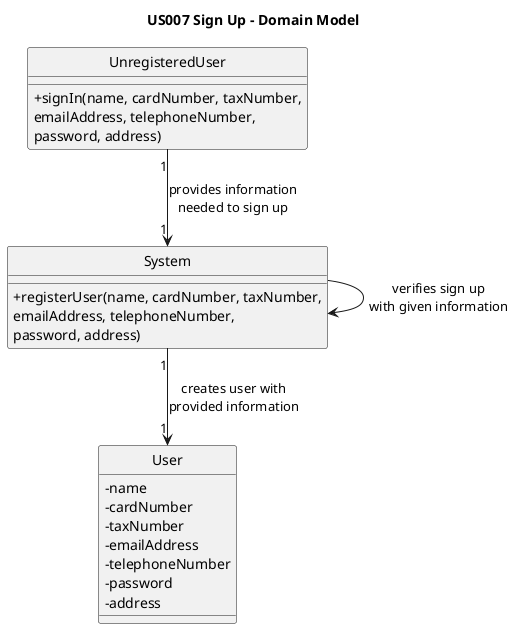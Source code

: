@startuml
skinparam monochrome true
skinparam packageStyle rectangle
skinparam shadowing false
skinparam classAttributeIconSize 0

hide circle
hide methods

title US007 Sign Up - Domain Model

class UnregisteredUser {
___
+signIn(name, cardNumber, taxNumber,\nemailAddress, telephoneNumber,\npassword, address)
}

class System {
___
+registerUser(name, cardNumber, taxNumber,\nemailAddress, telephoneNumber,\npassword, address)
}

class User {
-name
-cardNumber
-taxNumber
-emailAddress
-telephoneNumber
-password
-address
___
}

UnregisteredUser "1" --> "1" System : provides information\nneeded to sign up

System -> System : verifies sign up\nwith given information

System "1" --> "1" User : creates user with\nprovided information
@enduml